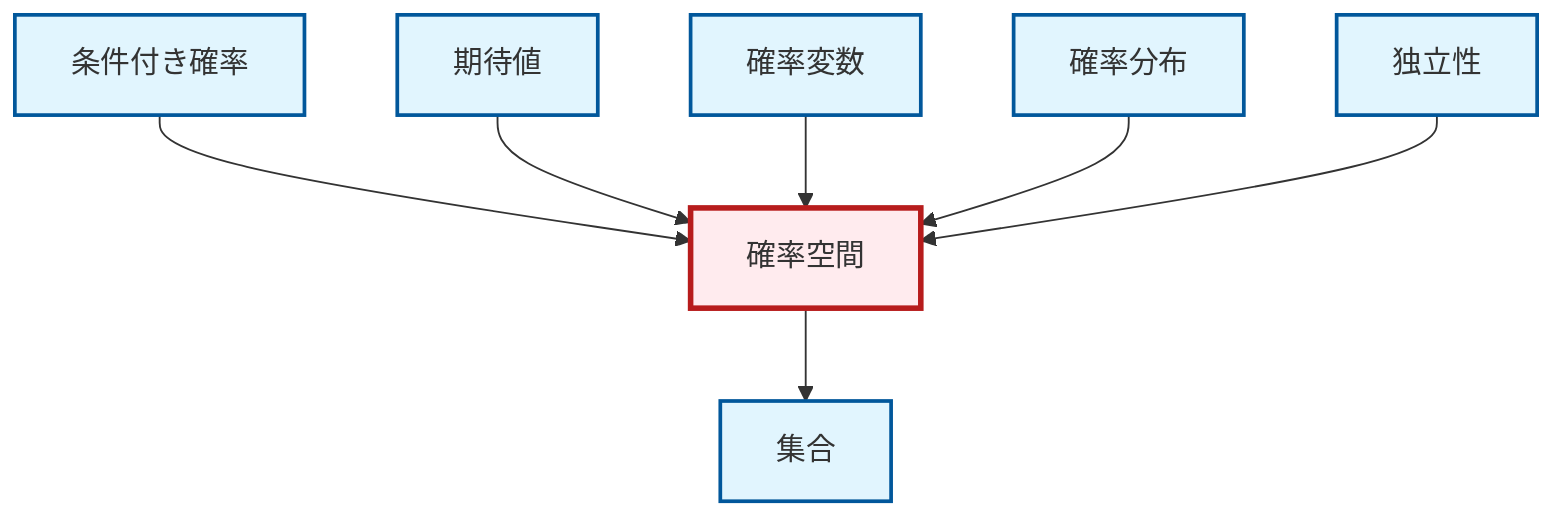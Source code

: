 graph TD
    classDef definition fill:#e1f5fe,stroke:#01579b,stroke-width:2px
    classDef theorem fill:#f3e5f5,stroke:#4a148c,stroke-width:2px
    classDef axiom fill:#fff3e0,stroke:#e65100,stroke-width:2px
    classDef example fill:#e8f5e9,stroke:#1b5e20,stroke-width:2px
    classDef current fill:#ffebee,stroke:#b71c1c,stroke-width:3px
    def-conditional-probability["条件付き確率"]:::definition
    def-random-variable["確率変数"]:::definition
    def-probability-distribution["確率分布"]:::definition
    def-independence["独立性"]:::definition
    def-expectation["期待値"]:::definition
    def-set["集合"]:::definition
    def-probability-space["確率空間"]:::definition
    def-conditional-probability --> def-probability-space
    def-expectation --> def-probability-space
    def-probability-space --> def-set
    def-random-variable --> def-probability-space
    def-probability-distribution --> def-probability-space
    def-independence --> def-probability-space
    class def-probability-space current